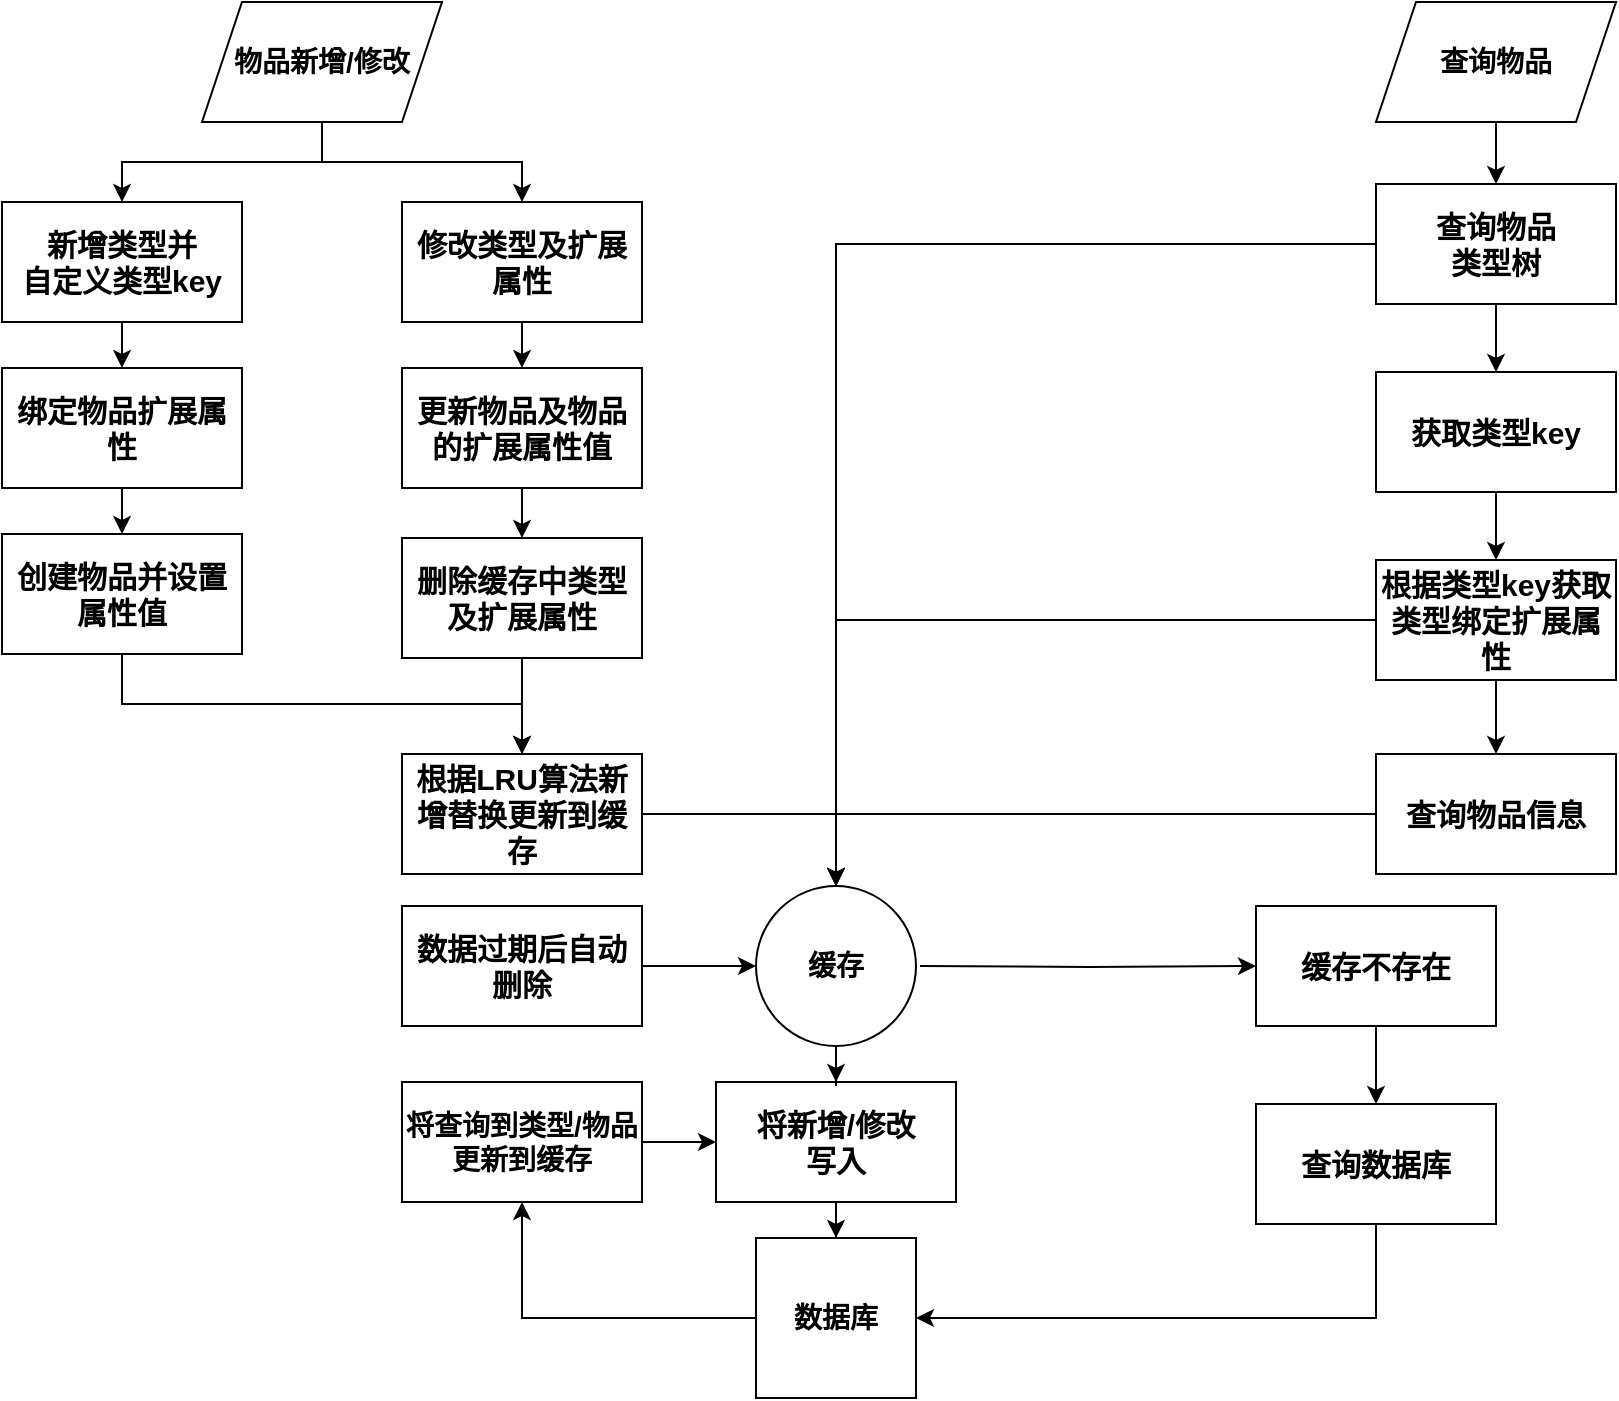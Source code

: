 <mxfile version="23.1.1" type="github">
  <diagram id="C5RBs43oDa-KdzZeNtuy" name="Page-1">
    <mxGraphModel dx="1160" dy="687" grid="0" gridSize="10" guides="1" tooltips="1" connect="1" arrows="1" fold="1" page="1" pageScale="1" pageWidth="2339" pageHeight="3300" math="0" shadow="0">
      <root>
        <mxCell id="WIyWlLk6GJQsqaUBKTNV-0" />
        <mxCell id="WIyWlLk6GJQsqaUBKTNV-1" parent="WIyWlLk6GJQsqaUBKTNV-0" />
        <mxCell id="iHfLq7_6baQm32PXwItL-22" value="" style="edgeStyle=orthogonalEdgeStyle;rounded=0;orthogonalLoop=1;jettySize=auto;html=1;fontSize=13;" parent="WIyWlLk6GJQsqaUBKTNV-1" source="iHfLq7_6baQm32PXwItL-17" target="iHfLq7_6baQm32PXwItL-18" edge="1">
          <mxGeometry relative="1" as="geometry" />
        </mxCell>
        <mxCell id="iHfLq7_6baQm32PXwItL-17" value="新增类型并&lt;br style=&quot;font-size: 15px;&quot;&gt;自定义类型key" style="rounded=0;whiteSpace=wrap;html=1;fontStyle=1;fontSize=15;" parent="WIyWlLk6GJQsqaUBKTNV-1" vertex="1">
          <mxGeometry x="73" y="146" width="120" height="60" as="geometry" />
        </mxCell>
        <mxCell id="iHfLq7_6baQm32PXwItL-30" value="" style="edgeStyle=orthogonalEdgeStyle;rounded=0;orthogonalLoop=1;jettySize=auto;html=1;" parent="WIyWlLk6GJQsqaUBKTNV-1" source="iHfLq7_6baQm32PXwItL-18" target="iHfLq7_6baQm32PXwItL-26" edge="1">
          <mxGeometry relative="1" as="geometry" />
        </mxCell>
        <mxCell id="iHfLq7_6baQm32PXwItL-18" value="绑定物品扩展属性" style="rounded=0;whiteSpace=wrap;html=1;fontStyle=1;fontSize=15;" parent="WIyWlLk6GJQsqaUBKTNV-1" vertex="1">
          <mxGeometry x="73" y="229" width="120" height="60" as="geometry" />
        </mxCell>
        <mxCell id="iHfLq7_6baQm32PXwItL-28" value="" style="edgeStyle=orthogonalEdgeStyle;rounded=0;orthogonalLoop=1;jettySize=auto;html=1;exitX=0.5;exitY=1;exitDx=0;exitDy=0;" parent="WIyWlLk6GJQsqaUBKTNV-1" source="iHfLq7_6baQm32PXwItL-26" target="AX_fsk7QE4GtIoJ5TZrm-4" edge="1">
          <mxGeometry relative="1" as="geometry">
            <mxPoint x="208" y="419" as="targetPoint" />
          </mxGeometry>
        </mxCell>
        <mxCell id="iHfLq7_6baQm32PXwItL-26" value="&lt;div&gt;创建物品并设置属性值&lt;/div&gt;" style="rounded=0;whiteSpace=wrap;html=1;fontStyle=1;fontSize=15;" parent="WIyWlLk6GJQsqaUBKTNV-1" vertex="1">
          <mxGeometry x="73" y="312" width="120" height="60" as="geometry" />
        </mxCell>
        <mxCell id="AX_fsk7QE4GtIoJ5TZrm-5" value="" style="edgeStyle=orthogonalEdgeStyle;rounded=0;orthogonalLoop=1;jettySize=auto;html=1;" edge="1" parent="WIyWlLk6GJQsqaUBKTNV-1" source="iHfLq7_6baQm32PXwItL-27" target="AX_fsk7QE4GtIoJ5TZrm-4">
          <mxGeometry relative="1" as="geometry" />
        </mxCell>
        <mxCell id="iHfLq7_6baQm32PXwItL-27" value="&lt;div&gt;删除缓存中类型及扩展属性&lt;/div&gt;" style="rounded=0;whiteSpace=wrap;html=1;fontStyle=1;fontSize=15;" parent="WIyWlLk6GJQsqaUBKTNV-1" vertex="1">
          <mxGeometry x="273" y="314" width="120" height="60" as="geometry" />
        </mxCell>
        <mxCell id="AX_fsk7QE4GtIoJ5TZrm-7" value="" style="edgeStyle=orthogonalEdgeStyle;rounded=0;orthogonalLoop=1;jettySize=auto;html=1;" edge="1" parent="WIyWlLk6GJQsqaUBKTNV-1" source="iHfLq7_6baQm32PXwItL-31" target="AX_fsk7QE4GtIoJ5TZrm-6">
          <mxGeometry relative="1" as="geometry" />
        </mxCell>
        <mxCell id="iHfLq7_6baQm32PXwItL-31" value="修改类型及扩展属性" style="rounded=0;whiteSpace=wrap;html=1;fontStyle=1;fontSize=15;" parent="WIyWlLk6GJQsqaUBKTNV-1" vertex="1">
          <mxGeometry x="273" y="146" width="120" height="60" as="geometry" />
        </mxCell>
        <mxCell id="iHfLq7_6baQm32PXwItL-39" value="" style="edgeStyle=orthogonalEdgeStyle;rounded=0;orthogonalLoop=1;jettySize=auto;html=1;" parent="WIyWlLk6GJQsqaUBKTNV-1" source="iHfLq7_6baQm32PXwItL-34" target="iHfLq7_6baQm32PXwItL-37" edge="1">
          <mxGeometry relative="1" as="geometry" />
        </mxCell>
        <mxCell id="iHfLq7_6baQm32PXwItL-34" value="&lt;div style=&quot;border-color: var(--border-color);&quot;&gt;将新增/修改&lt;/div&gt;&lt;div style=&quot;border-color: var(--border-color);&quot;&gt;写入&lt;/div&gt;" style="rounded=0;whiteSpace=wrap;html=1;fontStyle=1;fontSize=15;" parent="WIyWlLk6GJQsqaUBKTNV-1" vertex="1">
          <mxGeometry x="430" y="586" width="120" height="60" as="geometry" />
        </mxCell>
        <mxCell id="iHfLq7_6baQm32PXwItL-38" value="" style="edgeStyle=orthogonalEdgeStyle;rounded=0;orthogonalLoop=1;jettySize=auto;html=1;" parent="WIyWlLk6GJQsqaUBKTNV-1" source="iHfLq7_6baQm32PXwItL-35" target="iHfLq7_6baQm32PXwItL-34" edge="1">
          <mxGeometry relative="1" as="geometry" />
        </mxCell>
        <mxCell id="iHfLq7_6baQm32PXwItL-62" value="" style="edgeStyle=orthogonalEdgeStyle;rounded=0;orthogonalLoop=1;jettySize=auto;html=1;" parent="WIyWlLk6GJQsqaUBKTNV-1" target="iHfLq7_6baQm32PXwItL-61" edge="1">
          <mxGeometry relative="1" as="geometry">
            <mxPoint x="532" y="528" as="sourcePoint" />
          </mxGeometry>
        </mxCell>
        <mxCell id="iHfLq7_6baQm32PXwItL-35" value="&lt;b style=&quot;font-size: 14px;&quot;&gt;&lt;font style=&quot;font-size: 14px;&quot;&gt;缓存&lt;/font&gt;&lt;/b&gt;" style="ellipse;whiteSpace=wrap;html=1;aspect=fixed;fontSize=14;" parent="WIyWlLk6GJQsqaUBKTNV-1" vertex="1">
          <mxGeometry x="450" y="488" width="80" height="80" as="geometry" />
        </mxCell>
        <mxCell id="AX_fsk7QE4GtIoJ5TZrm-1" value="" style="edgeStyle=orthogonalEdgeStyle;rounded=0;orthogonalLoop=1;jettySize=auto;html=1;" edge="1" parent="WIyWlLk6GJQsqaUBKTNV-1" source="iHfLq7_6baQm32PXwItL-37" target="AX_fsk7QE4GtIoJ5TZrm-0">
          <mxGeometry relative="1" as="geometry" />
        </mxCell>
        <mxCell id="iHfLq7_6baQm32PXwItL-37" value="数据库" style="whiteSpace=wrap;html=1;aspect=fixed;fontStyle=1;fontSize=14;" parent="WIyWlLk6GJQsqaUBKTNV-1" vertex="1">
          <mxGeometry x="450" y="664" width="80" height="80" as="geometry" />
        </mxCell>
        <mxCell id="iHfLq7_6baQm32PXwItL-42" value="" style="edgeStyle=orthogonalEdgeStyle;rounded=0;orthogonalLoop=1;jettySize=auto;html=1;" parent="WIyWlLk6GJQsqaUBKTNV-1" source="iHfLq7_6baQm32PXwItL-41" target="iHfLq7_6baQm32PXwItL-17" edge="1">
          <mxGeometry relative="1" as="geometry" />
        </mxCell>
        <mxCell id="iHfLq7_6baQm32PXwItL-43" value="" style="edgeStyle=orthogonalEdgeStyle;rounded=0;orthogonalLoop=1;jettySize=auto;html=1;" parent="WIyWlLk6GJQsqaUBKTNV-1" source="iHfLq7_6baQm32PXwItL-41" target="iHfLq7_6baQm32PXwItL-31" edge="1">
          <mxGeometry relative="1" as="geometry" />
        </mxCell>
        <mxCell id="iHfLq7_6baQm32PXwItL-41" value="&lt;b&gt;&lt;font style=&quot;font-size: 14px;&quot;&gt;物品新增/修改&lt;/font&gt;&lt;/b&gt;" style="shape=parallelogram;perimeter=parallelogramPerimeter;whiteSpace=wrap;html=1;fixedSize=1;" parent="WIyWlLk6GJQsqaUBKTNV-1" vertex="1">
          <mxGeometry x="173" y="46" width="120" height="60" as="geometry" />
        </mxCell>
        <mxCell id="iHfLq7_6baQm32PXwItL-46" value="" style="edgeStyle=orthogonalEdgeStyle;rounded=0;orthogonalLoop=1;jettySize=auto;html=1;" parent="WIyWlLk6GJQsqaUBKTNV-1" source="iHfLq7_6baQm32PXwItL-44" target="iHfLq7_6baQm32PXwItL-45" edge="1">
          <mxGeometry relative="1" as="geometry" />
        </mxCell>
        <mxCell id="iHfLq7_6baQm32PXwItL-44" value="&lt;span style=&quot;font-size: 14px;&quot;&gt;&lt;b style=&quot;font-size: 14px;&quot;&gt;查询物品&lt;/b&gt;&lt;/span&gt;" style="shape=parallelogram;perimeter=parallelogramPerimeter;whiteSpace=wrap;html=1;fixedSize=1;fontSize=14;" parent="WIyWlLk6GJQsqaUBKTNV-1" vertex="1">
          <mxGeometry x="760" y="46" width="120" height="60" as="geometry" />
        </mxCell>
        <mxCell id="iHfLq7_6baQm32PXwItL-48" value="" style="edgeStyle=orthogonalEdgeStyle;rounded=0;orthogonalLoop=1;jettySize=auto;html=1;entryX=0.5;entryY=0;entryDx=0;entryDy=0;" parent="WIyWlLk6GJQsqaUBKTNV-1" source="iHfLq7_6baQm32PXwItL-45" target="iHfLq7_6baQm32PXwItL-35" edge="1">
          <mxGeometry relative="1" as="geometry">
            <mxPoint x="600" y="295" as="targetPoint" />
          </mxGeometry>
        </mxCell>
        <mxCell id="iHfLq7_6baQm32PXwItL-51" value="" style="edgeStyle=orthogonalEdgeStyle;rounded=0;orthogonalLoop=1;jettySize=auto;html=1;" parent="WIyWlLk6GJQsqaUBKTNV-1" source="iHfLq7_6baQm32PXwItL-45" target="iHfLq7_6baQm32PXwItL-49" edge="1">
          <mxGeometry relative="1" as="geometry" />
        </mxCell>
        <mxCell id="iHfLq7_6baQm32PXwItL-45" value="查询物品&lt;br&gt;类型树" style="rounded=0;whiteSpace=wrap;html=1;fontStyle=1;fontSize=15;" parent="WIyWlLk6GJQsqaUBKTNV-1" vertex="1">
          <mxGeometry x="760" y="137" width="120" height="60" as="geometry" />
        </mxCell>
        <mxCell id="iHfLq7_6baQm32PXwItL-52" value="" style="edgeStyle=orthogonalEdgeStyle;rounded=0;orthogonalLoop=1;jettySize=auto;html=1;" parent="WIyWlLk6GJQsqaUBKTNV-1" source="iHfLq7_6baQm32PXwItL-49" target="iHfLq7_6baQm32PXwItL-50" edge="1">
          <mxGeometry relative="1" as="geometry" />
        </mxCell>
        <mxCell id="iHfLq7_6baQm32PXwItL-49" value="获取类型key" style="rounded=0;whiteSpace=wrap;html=1;fontStyle=1;fontSize=15;" parent="WIyWlLk6GJQsqaUBKTNV-1" vertex="1">
          <mxGeometry x="760" y="231" width="120" height="60" as="geometry" />
        </mxCell>
        <mxCell id="iHfLq7_6baQm32PXwItL-54" value="" style="edgeStyle=orthogonalEdgeStyle;rounded=0;orthogonalLoop=1;jettySize=auto;html=1;entryX=0.5;entryY=0;entryDx=0;entryDy=0;" parent="WIyWlLk6GJQsqaUBKTNV-1" source="iHfLq7_6baQm32PXwItL-50" target="iHfLq7_6baQm32PXwItL-35" edge="1">
          <mxGeometry relative="1" as="geometry">
            <mxPoint x="600" y="515" as="targetPoint" />
          </mxGeometry>
        </mxCell>
        <mxCell id="iHfLq7_6baQm32PXwItL-56" value="" style="edgeStyle=orthogonalEdgeStyle;rounded=0;orthogonalLoop=1;jettySize=auto;html=1;" parent="WIyWlLk6GJQsqaUBKTNV-1" source="iHfLq7_6baQm32PXwItL-50" target="iHfLq7_6baQm32PXwItL-55" edge="1">
          <mxGeometry relative="1" as="geometry" />
        </mxCell>
        <mxCell id="iHfLq7_6baQm32PXwItL-50" value="根据类型key获取类型绑定扩展属性" style="rounded=0;whiteSpace=wrap;html=1;fontStyle=1;fontSize=15;" parent="WIyWlLk6GJQsqaUBKTNV-1" vertex="1">
          <mxGeometry x="760" y="325" width="120" height="60" as="geometry" />
        </mxCell>
        <mxCell id="iHfLq7_6baQm32PXwItL-58" value="" style="edgeStyle=orthogonalEdgeStyle;rounded=0;orthogonalLoop=1;jettySize=auto;html=1;exitX=0;exitY=0.5;exitDx=0;exitDy=0;" parent="WIyWlLk6GJQsqaUBKTNV-1" source="iHfLq7_6baQm32PXwItL-55" target="iHfLq7_6baQm32PXwItL-35" edge="1">
          <mxGeometry relative="1" as="geometry">
            <mxPoint x="490" y="479" as="targetPoint" />
            <Array as="points">
              <mxPoint x="760" y="452" />
              <mxPoint x="490" y="452" />
            </Array>
            <mxPoint x="760" y="457" as="sourcePoint" />
          </mxGeometry>
        </mxCell>
        <mxCell id="iHfLq7_6baQm32PXwItL-55" value="查询物品信息" style="rounded=0;whiteSpace=wrap;html=1;fontStyle=1;fontSize=15;" parent="WIyWlLk6GJQsqaUBKTNV-1" vertex="1">
          <mxGeometry x="760" y="422" width="120" height="60" as="geometry" />
        </mxCell>
        <mxCell id="iHfLq7_6baQm32PXwItL-64" value="" style="edgeStyle=orthogonalEdgeStyle;rounded=0;orthogonalLoop=1;jettySize=auto;html=1;" parent="WIyWlLk6GJQsqaUBKTNV-1" source="iHfLq7_6baQm32PXwItL-61" target="iHfLq7_6baQm32PXwItL-63" edge="1">
          <mxGeometry relative="1" as="geometry" />
        </mxCell>
        <mxCell id="iHfLq7_6baQm32PXwItL-61" value="缓存不存在" style="rounded=0;whiteSpace=wrap;html=1;fontStyle=1;fontSize=15;" parent="WIyWlLk6GJQsqaUBKTNV-1" vertex="1">
          <mxGeometry x="700" y="498" width="120" height="60" as="geometry" />
        </mxCell>
        <mxCell id="iHfLq7_6baQm32PXwItL-66" value="" style="edgeStyle=orthogonalEdgeStyle;rounded=0;orthogonalLoop=1;jettySize=auto;html=1;entryX=1;entryY=0.5;entryDx=0;entryDy=0;exitX=0.5;exitY=1;exitDx=0;exitDy=0;" parent="WIyWlLk6GJQsqaUBKTNV-1" source="iHfLq7_6baQm32PXwItL-63" target="iHfLq7_6baQm32PXwItL-37" edge="1">
          <mxGeometry relative="1" as="geometry">
            <mxPoint x="627" y="726" as="targetPoint" />
          </mxGeometry>
        </mxCell>
        <mxCell id="iHfLq7_6baQm32PXwItL-63" value="&lt;div style=&quot;border-color: var(--border-color);&quot;&gt;查询数据库&lt;/div&gt;" style="rounded=0;whiteSpace=wrap;html=1;fontStyle=1;fontSize=15;" parent="WIyWlLk6GJQsqaUBKTNV-1" vertex="1">
          <mxGeometry x="700" y="597" width="120" height="60" as="geometry" />
        </mxCell>
        <mxCell id="AX_fsk7QE4GtIoJ5TZrm-2" value="" style="edgeStyle=orthogonalEdgeStyle;rounded=0;orthogonalLoop=1;jettySize=auto;html=1;" edge="1" parent="WIyWlLk6GJQsqaUBKTNV-1" source="iHfLq7_6baQm32PXwItL-67" target="iHfLq7_6baQm32PXwItL-35">
          <mxGeometry relative="1" as="geometry" />
        </mxCell>
        <mxCell id="iHfLq7_6baQm32PXwItL-67" value="数据过期后自动删除" style="rounded=0;whiteSpace=wrap;html=1;fontStyle=1;fontSize=15;" parent="WIyWlLk6GJQsqaUBKTNV-1" vertex="1">
          <mxGeometry x="273" y="498" width="120" height="60" as="geometry" />
        </mxCell>
        <mxCell id="AX_fsk7QE4GtIoJ5TZrm-3" value="" style="edgeStyle=orthogonalEdgeStyle;rounded=0;orthogonalLoop=1;jettySize=auto;html=1;" edge="1" parent="WIyWlLk6GJQsqaUBKTNV-1" source="AX_fsk7QE4GtIoJ5TZrm-0" target="iHfLq7_6baQm32PXwItL-34">
          <mxGeometry relative="1" as="geometry" />
        </mxCell>
        <mxCell id="AX_fsk7QE4GtIoJ5TZrm-0" value="将查询到类型/物品更新到缓存" style="whiteSpace=wrap;html=1;fontSize=14;fontStyle=1;" vertex="1" parent="WIyWlLk6GJQsqaUBKTNV-1">
          <mxGeometry x="273" y="586" width="120" height="60" as="geometry" />
        </mxCell>
        <mxCell id="AX_fsk7QE4GtIoJ5TZrm-15" value="" style="edgeStyle=orthogonalEdgeStyle;rounded=0;orthogonalLoop=1;jettySize=auto;html=1;entryX=0.5;entryY=0;entryDx=0;entryDy=0;" edge="1" parent="WIyWlLk6GJQsqaUBKTNV-1" source="AX_fsk7QE4GtIoJ5TZrm-4" target="iHfLq7_6baQm32PXwItL-35">
          <mxGeometry relative="1" as="geometry">
            <mxPoint x="473" y="437" as="targetPoint" />
          </mxGeometry>
        </mxCell>
        <mxCell id="AX_fsk7QE4GtIoJ5TZrm-4" value="&lt;div&gt;根据LRU算法新增替换更新到缓存&lt;/div&gt;" style="rounded=0;whiteSpace=wrap;html=1;fontStyle=1;fontSize=15;" vertex="1" parent="WIyWlLk6GJQsqaUBKTNV-1">
          <mxGeometry x="273" y="422" width="120" height="60" as="geometry" />
        </mxCell>
        <mxCell id="AX_fsk7QE4GtIoJ5TZrm-13" value="" style="edgeStyle=orthogonalEdgeStyle;rounded=0;orthogonalLoop=1;jettySize=auto;html=1;" edge="1" parent="WIyWlLk6GJQsqaUBKTNV-1" source="AX_fsk7QE4GtIoJ5TZrm-6" target="iHfLq7_6baQm32PXwItL-27">
          <mxGeometry relative="1" as="geometry" />
        </mxCell>
        <mxCell id="AX_fsk7QE4GtIoJ5TZrm-6" value="&lt;div&gt;更新物品及物品的扩展属性值&lt;/div&gt;" style="rounded=0;whiteSpace=wrap;html=1;fontStyle=1;fontSize=15;" vertex="1" parent="WIyWlLk6GJQsqaUBKTNV-1">
          <mxGeometry x="273" y="229" width="120" height="60" as="geometry" />
        </mxCell>
        <mxCell id="AX_fsk7QE4GtIoJ5TZrm-12" style="edgeStyle=orthogonalEdgeStyle;rounded=0;orthogonalLoop=1;jettySize=auto;html=1;entryX=0.5;entryY=0;entryDx=0;entryDy=0;" edge="1" parent="WIyWlLk6GJQsqaUBKTNV-1" source="iHfLq7_6baQm32PXwItL-27" target="iHfLq7_6baQm32PXwItL-27">
          <mxGeometry relative="1" as="geometry">
            <Array as="points">
              <mxPoint x="376" y="346" />
              <mxPoint x="376" y="316" />
            </Array>
          </mxGeometry>
        </mxCell>
      </root>
    </mxGraphModel>
  </diagram>
</mxfile>
